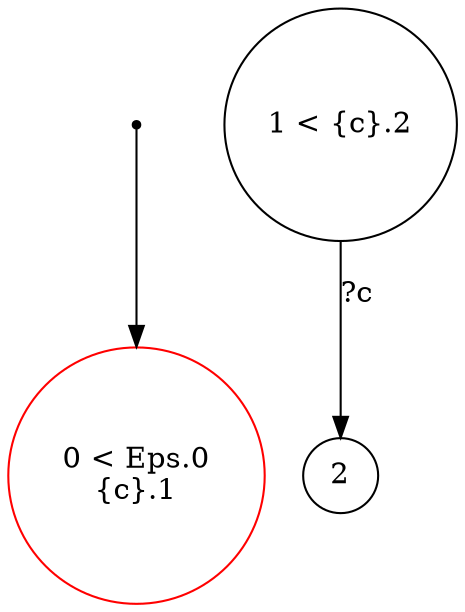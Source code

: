 digraph {
 node [shape=point] ENTRY
 node [shape=circle]
1 [label="1 < {c}.2
"]
0 [label="0 < Eps.0
{c}.1
" color="red"]
ENTRY -> 0
1 -> 2 [label="?c"]

}